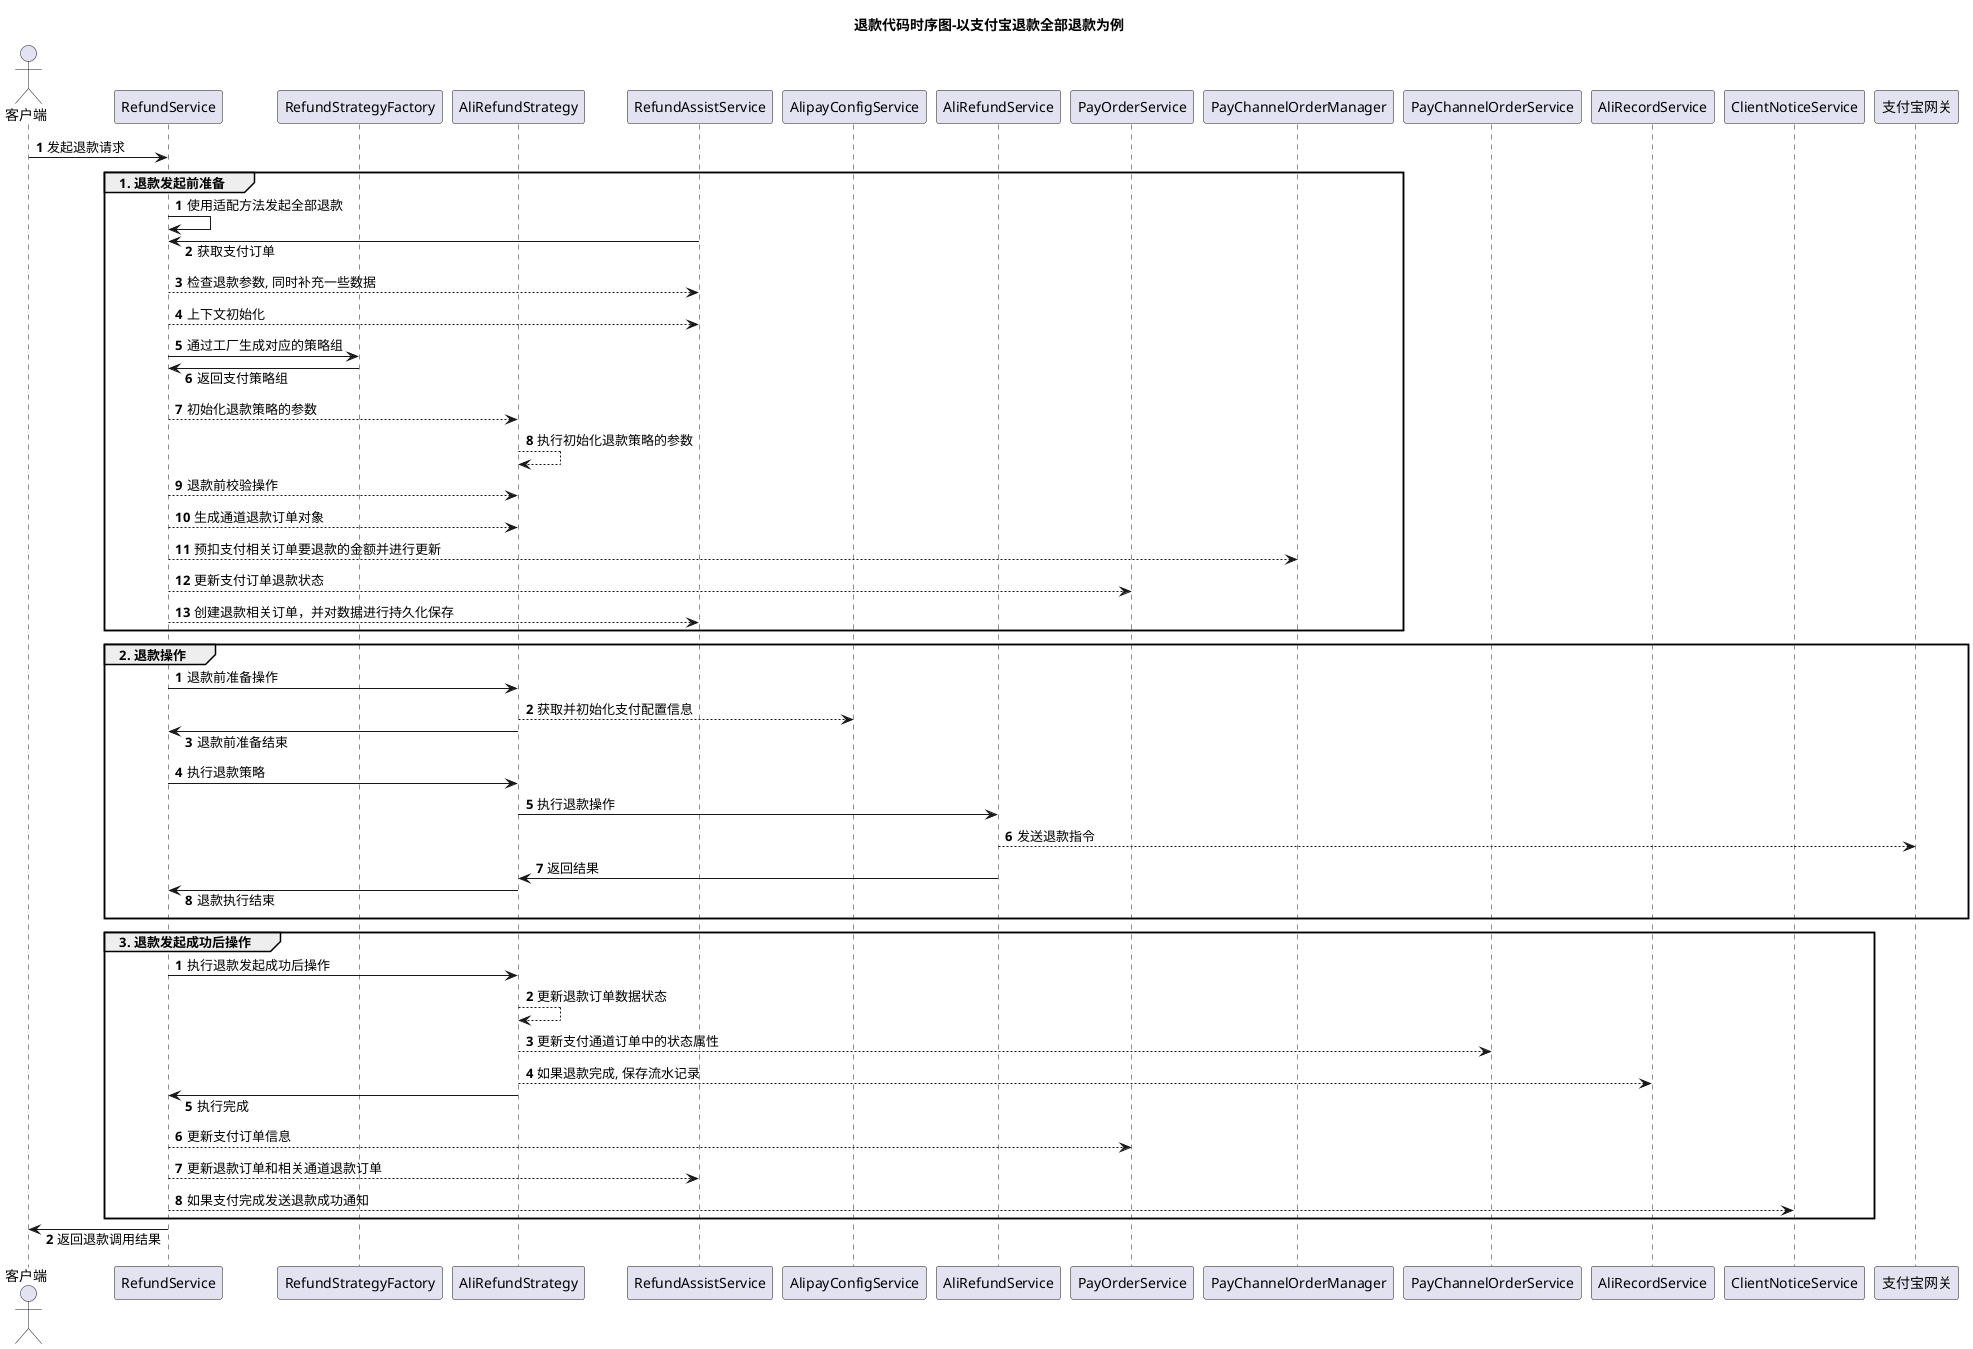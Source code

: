 @startuml

autonumber
skinparam responseMessageBelowArrow true

title  退款代码时序图-以支付宝退款全部退款为例

actor       客户端       as Client
participant RefundService
participant RefundStrategyFactory
participant AliRefundStrategy
participant RefundAssistService
participant AlipayConfigService
participant AliRefundService
participant PayOrderService
participant PayChannelOrderManager
participant PayChannelOrderService
participant AliRecordService
participant ClientNoticeService
participant 支付宝网关 as AlliGateway

Client -> RefundService: 发起退款请求

group 1. 退款发起前准备
autonumber 1
RefundService -> RefundService: 使用适配方法发起全部退款
RefundService <- RefundAssistService: 获取支付订单
RefundService --> RefundAssistService: 检查退款参数, 同时补充一些数据
RefundService --> RefundAssistService: 上下文初始化

RefundService -> RefundStrategyFactory: 通过工厂生成对应的策略组
RefundService <- RefundStrategyFactory: 返回支付策略组

RefundService --> AliRefundStrategy: 初始化退款策略的参数
AliRefundStrategy --> AliRefundStrategy: 执行初始化退款策略的参数

RefundService --> AliRefundStrategy: 退款前校验操作
RefundService --> AliRefundStrategy: 生成通道退款订单对象

RefundService --> PayChannelOrderManager: 预扣支付相关订单要退款的金额并进行更新
RefundService --> PayOrderService: 更新支付订单退款状态
RefundService --> RefundAssistService: 创建退款相关订单，并对数据进行持久化保存

end

group 2. 退款操作
autonumber 1

RefundService -> AliRefundStrategy: 退款前准备操作
AliRefundStrategy --> AlipayConfigService: 获取并初始化支付配置信息
RefundService <- AliRefundStrategy: 退款前准备结束

RefundService -> AliRefundStrategy: 执行退款策略
AliRefundStrategy -> AliRefundService : 执行退款操作
AliRefundService --> AlliGateway: 发送退款指令
AliRefundService -> AliRefundStrategy: 返回结果
RefundService <- AliRefundStrategy: 退款执行结束

end

group 3. 退款发起成功后操作
autonumber 1
RefundService -> AliRefundStrategy: 执行退款发起成功后操作
AliRefundStrategy --> AliRefundStrategy: 更新退款订单数据状态
AliRefundStrategy --> PayChannelOrderService: 更新支付通道订单中的状态属性
AliRefundStrategy --> AliRecordService: 如果退款完成, 保存流水记录
RefundService <- AliRefundStrategy: 执行完成

RefundService --> PayOrderService: 更新支付订单信息
RefundService --> RefundAssistService: 更新退款订单和相关通道退款订单
RefundService --> ClientNoticeService: 如果支付完成发送退款成功通知

end
autonumber 2
Client <- RefundService: 返回退款调用结果
@enduml
